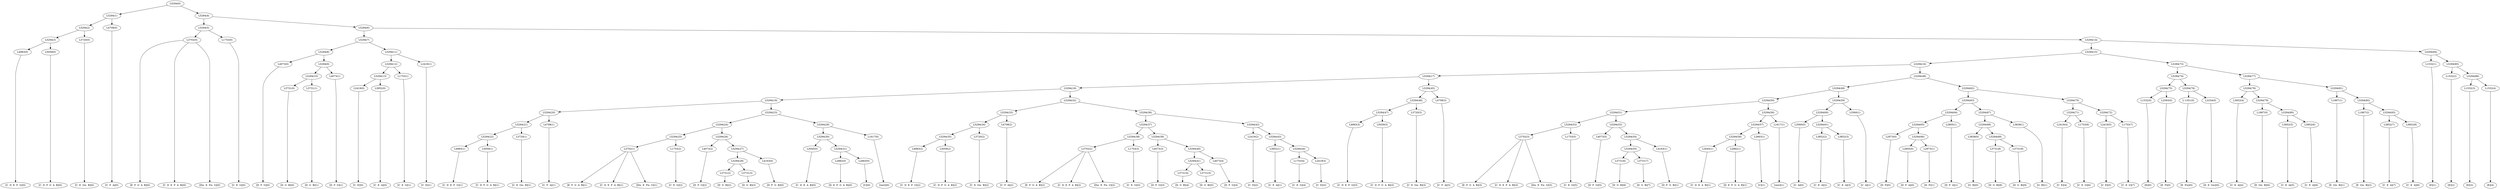 digraph sample{
"L4983(0)"->"[C  D  E  F  G](0)"
"L5059(0)"->"[C  D  F  G  A  B](0)"
"L5294(3)"->"L4983(0)"
"L5294(3)"->"L5059(0)"
"L3720(0)"->"[C  E  Gis  B](0)"
"L5294(2)"->"L5294(3)"
"L5294(2)"->"L3720(0)"
"L4708(0)"->"[C  F  A](0)"
"L5294(1)"->"L5294(2)"
"L5294(1)"->"L4708(0)"
"L3702(0)"->"[E  F  G  A  B](0)"
"L3702(0)"->"[C  D  E  F  A  B](0)"
"L3702(0)"->"[Dis  E  Fis  G](0)"
"L1753(0)"->"[C  E  G](0)"
"L5294(5)"->"L3702(0)"
"L5294(5)"->"L1753(0)"
"L4073(0)"->"[D  F  G](0)"
"L3731(0)"->"[D  G  B](0)"
"L3731(1)"->"[D  G  B](1)"
"L5294(10)"->"L3731(0)"
"L5294(10)"->"L3731(1)"
"L4073(1)"->"[D  F  G](1)"
"L5294(9)"->"L5294(10)"
"L5294(9)"->"L4073(1)"
"L5294(8)"->"L4073(0)"
"L5294(8)"->"L5294(9)"
"L2419(0)"->"[C  E](0)"
"L3852(0)"->"[C  E  A](0)"
"L5294(13)"->"L2419(0)"
"L5294(13)"->"L3852(0)"
"L1753(1)"->"[C  E  G](1)"
"L5294(12)"->"L5294(13)"
"L5294(12)"->"L1753(1)"
"L2419(1)"->"[C  E](1)"
"L5294(11)"->"L5294(12)"
"L5294(11)"->"L2419(1)"
"L5294(7)"->"L5294(8)"
"L5294(7)"->"L5294(11)"
"L4983(1)"->"[C  D  E  F  G](1)"
"L5059(1)"->"[C  D  F  G  A  B](1)"
"L5294(22)"->"L4983(1)"
"L5294(22)"->"L5059(1)"
"L3720(1)"->"[C  E  Gis  B](1)"
"L5294(21)"->"L5294(22)"
"L5294(21)"->"L3720(1)"
"L4708(1)"->"[C  F  A](1)"
"L5294(20)"->"L5294(21)"
"L5294(20)"->"L4708(1)"
"L3702(1)"->"[E  F  G  A  B](1)"
"L3702(1)"->"[C  D  E  F  A  B](1)"
"L3702(1)"->"[Dis  E  Fis  G](1)"
"L1753(2)"->"[C  E  G](2)"
"L5294(25)"->"L3702(1)"
"L5294(25)"->"L1753(2)"
"L4073(2)"->"[D  F  G](2)"
"L3731(2)"->"[D  G  B](2)"
"L3731(3)"->"[D  G  B](3)"
"L5294(28)"->"L3731(2)"
"L5294(28)"->"L3731(3)"
"L4163(0)"->"[D  F  G  B](0)"
"L5294(27)"->"L5294(28)"
"L5294(27)"->"L4163(0)"
"L5294(26)"->"L4073(2)"
"L5294(26)"->"L5294(27)"
"L5294(24)"->"L5294(25)"
"L5294(24)"->"L5294(26)"
"L3045(0)"->"[C  D  E  A  B](0)"
"L2882(0)"->"[D  E  F  G  A  B](0)"
"L2663(0)"->"[C](0)"
"L5294(31)"->"L2882(0)"
"L5294(31)"->"L2663(0)"
"L5294(30)"->"L3045(0)"
"L5294(30)"->"L5294(31)"
"L1617(0)"->"[rest](0)"
"L5294(29)"->"L5294(30)"
"L5294(29)"->"L1617(0)"
"L5294(23)"->"L5294(24)"
"L5294(23)"->"L5294(29)"
"L5294(19)"->"L5294(20)"
"L5294(19)"->"L5294(23)"
"L4983(2)"->"[C  D  E  F  G](2)"
"L5059(2)"->"[C  D  F  G  A  B](2)"
"L5294(35)"->"L4983(2)"
"L5294(35)"->"L5059(2)"
"L3720(2)"->"[C  E  Gis  B](2)"
"L5294(34)"->"L5294(35)"
"L5294(34)"->"L3720(2)"
"L4708(2)"->"[C  F  A](2)"
"L5294(33)"->"L5294(34)"
"L5294(33)"->"L4708(2)"
"L3702(2)"->"[E  F  G  A  B](2)"
"L3702(2)"->"[C  D  E  F  A  B](2)"
"L3702(2)"->"[Dis  E  Fis  G](2)"
"L1753(3)"->"[C  E  G](3)"
"L5294(38)"->"L3702(2)"
"L5294(38)"->"L1753(3)"
"L4073(3)"->"[D  F  G](3)"
"L3731(4)"->"[D  G  B](4)"
"L3731(5)"->"[D  G  B](5)"
"L5294(41)"->"L3731(4)"
"L5294(41)"->"L3731(5)"
"L4073(4)"->"[D  F  G](4)"
"L5294(40)"->"L5294(41)"
"L5294(40)"->"L4073(4)"
"L5294(39)"->"L4073(3)"
"L5294(39)"->"L5294(40)"
"L5294(37)"->"L5294(38)"
"L5294(37)"->"L5294(39)"
"L2419(2)"->"[C  E](2)"
"L3852(1)"->"[C  E  A](1)"
"L1753(4)"->"[C  E  G](4)"
"L2419(3)"->"[C  E](3)"
"L5294(44)"->"L1753(4)"
"L5294(44)"->"L2419(3)"
"L5294(43)"->"L3852(1)"
"L5294(43)"->"L5294(44)"
"L5294(42)"->"L2419(2)"
"L5294(42)"->"L5294(43)"
"L5294(36)"->"L5294(37)"
"L5294(36)"->"L5294(42)"
"L5294(32)"->"L5294(33)"
"L5294(32)"->"L5294(36)"
"L5294(18)"->"L5294(19)"
"L5294(18)"->"L5294(32)"
"L4983(3)"->"[C  D  E  F  G](3)"
"L5059(3)"->"[C  D  F  G  A  B](3)"
"L5294(47)"->"L4983(3)"
"L5294(47)"->"L5059(3)"
"L3720(3)"->"[C  E  Gis  B](3)"
"L5294(46)"->"L5294(47)"
"L5294(46)"->"L3720(3)"
"L4708(3)"->"[C  F  A](3)"
"L5294(45)"->"L5294(46)"
"L5294(45)"->"L4708(3)"
"L5294(17)"->"L5294(18)"
"L5294(17)"->"L5294(45)"
"L3702(3)"->"[E  F  G  A  B](3)"
"L3702(3)"->"[C  D  E  F  A  B](3)"
"L3702(3)"->"[Dis  E  Fis  G](3)"
"L1753(5)"->"[C  E  G](5)"
"L5294(52)"->"L3702(3)"
"L5294(52)"->"L1753(5)"
"L4073(5)"->"[D  F  G](5)"
"L3731(6)"->"[D  G  B](6)"
"L3731(7)"->"[D  G  B](7)"
"L5294(55)"->"L3731(6)"
"L5294(55)"->"L3731(7)"
"L4163(1)"->"[D  F  G  B](1)"
"L5294(54)"->"L5294(55)"
"L5294(54)"->"L4163(1)"
"L5294(53)"->"L4073(5)"
"L5294(53)"->"L5294(54)"
"L5294(51)"->"L5294(52)"
"L5294(51)"->"L5294(53)"
"L3045(1)"->"[C  D  E  A  B](1)"
"L2882(1)"->"[D  E  F  G  A  B](1)"
"L5294(58)"->"L3045(1)"
"L5294(58)"->"L2882(1)"
"L2663(1)"->"[C](1)"
"L5294(57)"->"L5294(58)"
"L5294(57)"->"L2663(1)"
"L1617(1)"->"[rest](1)"
"L5294(56)"->"L5294(57)"
"L5294(56)"->"L1617(1)"
"L5294(50)"->"L5294(51)"
"L5294(50)"->"L5294(56)"
"L3560(0)"->"[C  A](0)"
"L3852(2)"->"[C  E  A](2)"
"L3852(3)"->"[C  E  A](3)"
"L5294(61)"->"L3852(2)"
"L5294(61)"->"L3852(3)"
"L5294(60)"->"L3560(0)"
"L5294(60)"->"L5294(61)"
"L3560(1)"->"[C  A](1)"
"L5294(59)"->"L5294(60)"
"L5294(59)"->"L3560(1)"
"L5294(49)"->"L5294(50)"
"L5294(49)"->"L5294(59)"
"L2973(0)"->"[D  F](0)"
"L2805(0)"->"[D  F  A](0)"
"L2973(1)"->"[D  F](1)"
"L5294(66)"->"L2805(0)"
"L5294(66)"->"L2973(1)"
"L5294(65)"->"L2973(0)"
"L5294(65)"->"L5294(66)"
"L2805(1)"->"[D  F  A](1)"
"L5294(64)"->"L5294(65)"
"L5294(64)"->"L2805(1)"
"L3838(0)"->"[G  B](0)"
"L3731(8)"->"[D  G  B](8)"
"L3731(9)"->"[D  G  B](9)"
"L5294(69)"->"L3731(8)"
"L5294(69)"->"L3731(9)"
"L5294(68)"->"L3838(0)"
"L5294(68)"->"L5294(69)"
"L3838(1)"->"[G  B](1)"
"L5294(67)"->"L5294(68)"
"L5294(67)"->"L3838(1)"
"L5294(63)"->"L5294(64)"
"L5294(63)"->"L5294(67)"
"L2419(4)"->"[C  E](4)"
"L1753(6)"->"[C  E  G](6)"
"L5294(71)"->"L2419(4)"
"L5294(71)"->"L1753(6)"
"L2419(5)"->"[C  E](5)"
"L1753(7)"->"[C  E  G](7)"
"L5294(72)"->"L2419(5)"
"L5294(72)"->"L1753(7)"
"L5294(70)"->"L5294(71)"
"L5294(70)"->"L5294(72)"
"L5294(62)"->"L5294(63)"
"L5294(62)"->"L5294(70)"
"L5294(48)"->"L5294(49)"
"L5294(48)"->"L5294(62)"
"L5294(16)"->"L5294(17)"
"L5294(16)"->"L5294(48)"
"L1532(0)"->"[E](0)"
"L2593(0)"->"[E  F](0)"
"L5294(75)"->"L1532(0)"
"L5294(75)"->"L2593(0)"
"L-1351(0)"->"[E  Fis](0)"
"L2254(0)"->"[D  E  Gis](0)"
"L5294(76)"->"L-1351(0)"
"L5294(76)"->"L2254(0)"
"L5294(74)"->"L5294(75)"
"L5294(74)"->"L5294(76)"
"L3852(4)"->"[C  E  A](4)"
"L1867(0)"->"[E  Gis  B](0)"
"L3852(5)"->"[C  E  A](5)"
"L3852(6)"->"[C  E  A](6)"
"L5294(80)"->"L3852(5)"
"L5294(80)"->"L3852(6)"
"L5294(79)"->"L1867(0)"
"L5294(79)"->"L5294(80)"
"L5294(78)"->"L3852(4)"
"L5294(78)"->"L5294(79)"
"L1867(1)"->"[E  Gis  B](1)"
"L1867(2)"->"[E  Gis  B](2)"
"L3852(7)"->"[C  E  A](7)"
"L3852(8)"->"[C  E  A](8)"
"L5294(83)"->"L3852(7)"
"L5294(83)"->"L3852(8)"
"L5294(82)"->"L1867(2)"
"L5294(82)"->"L5294(83)"
"L5294(81)"->"L1867(1)"
"L5294(81)"->"L5294(82)"
"L5294(77)"->"L5294(78)"
"L5294(77)"->"L5294(81)"
"L5294(73)"->"L5294(74)"
"L5294(73)"->"L5294(77)"
"L5294(15)"->"L5294(16)"
"L5294(15)"->"L5294(73)"
"L1532(1)"->"[E](1)"
"L1532(2)"->"[E](2)"
"L1532(3)"->"[E](3)"
"L1532(4)"->"[E](4)"
"L5294(86)"->"L1532(3)"
"L5294(86)"->"L1532(4)"
"L5294(85)"->"L1532(2)"
"L5294(85)"->"L5294(86)"
"L5294(84)"->"L1532(1)"
"L5294(84)"->"L5294(85)"
"L5294(14)"->"L5294(15)"
"L5294(14)"->"L5294(84)"
"L5294(6)"->"L5294(7)"
"L5294(6)"->"L5294(14)"
"L5294(4)"->"L5294(5)"
"L5294(4)"->"L5294(6)"
"L5294(0)"->"L5294(1)"
"L5294(0)"->"L5294(4)"
{rank = min; "L5294(0)"}
{rank = same; "L5294(1)"; "L5294(4)";}
{rank = same; "L5294(2)"; "L4708(0)"; "L5294(5)"; "L5294(6)";}
{rank = same; "L5294(3)"; "L3720(0)"; "L3702(0)"; "L1753(0)"; "L5294(7)"; "L5294(14)";}
{rank = same; "L4983(0)"; "L5059(0)"; "L5294(8)"; "L5294(11)"; "L5294(15)"; "L5294(84)";}
{rank = same; "L4073(0)"; "L5294(9)"; "L5294(12)"; "L2419(1)"; "L5294(16)"; "L5294(73)"; "L1532(1)"; "L5294(85)";}
{rank = same; "L5294(10)"; "L4073(1)"; "L5294(13)"; "L1753(1)"; "L5294(17)"; "L5294(48)"; "L5294(74)"; "L5294(77)"; "L1532(2)"; "L5294(86)";}
{rank = same; "L3731(0)"; "L3731(1)"; "L2419(0)"; "L3852(0)"; "L5294(18)"; "L5294(45)"; "L5294(49)"; "L5294(62)"; "L5294(75)"; "L5294(76)"; "L5294(78)"; "L5294(81)"; "L1532(3)"; "L1532(4)";}
{rank = same; "L5294(19)"; "L5294(32)"; "L5294(46)"; "L4708(3)"; "L5294(50)"; "L5294(59)"; "L5294(63)"; "L5294(70)"; "L1532(0)"; "L2593(0)"; "L-1351(0)"; "L2254(0)"; "L3852(4)"; "L5294(79)"; "L1867(1)"; "L5294(82)";}
{rank = same; "L5294(20)"; "L5294(23)"; "L5294(33)"; "L5294(36)"; "L5294(47)"; "L3720(3)"; "L5294(51)"; "L5294(56)"; "L5294(60)"; "L3560(1)"; "L5294(64)"; "L5294(67)"; "L5294(71)"; "L5294(72)"; "L1867(0)"; "L5294(80)"; "L1867(2)"; "L5294(83)";}
{rank = same; "L5294(21)"; "L4708(1)"; "L5294(24)"; "L5294(29)"; "L5294(34)"; "L4708(2)"; "L5294(37)"; "L5294(42)"; "L4983(3)"; "L5059(3)"; "L5294(52)"; "L5294(53)"; "L5294(57)"; "L1617(1)"; "L3560(0)"; "L5294(61)"; "L5294(65)"; "L2805(1)"; "L5294(68)"; "L3838(1)"; "L2419(4)"; "L1753(6)"; "L2419(5)"; "L1753(7)"; "L3852(5)"; "L3852(6)"; "L3852(7)"; "L3852(8)";}
{rank = same; "L5294(22)"; "L3720(1)"; "L5294(25)"; "L5294(26)"; "L5294(30)"; "L1617(0)"; "L5294(35)"; "L3720(2)"; "L5294(38)"; "L5294(39)"; "L2419(2)"; "L5294(43)"; "L3702(3)"; "L1753(5)"; "L4073(5)"; "L5294(54)"; "L5294(58)"; "L2663(1)"; "L3852(2)"; "L3852(3)"; "L2973(0)"; "L5294(66)"; "L3838(0)"; "L5294(69)";}
{rank = same; "L4983(1)"; "L5059(1)"; "L3702(1)"; "L1753(2)"; "L4073(2)"; "L5294(27)"; "L3045(0)"; "L5294(31)"; "L4983(2)"; "L5059(2)"; "L3702(2)"; "L1753(3)"; "L4073(3)"; "L5294(40)"; "L3852(1)"; "L5294(44)"; "L5294(55)"; "L4163(1)"; "L3045(1)"; "L2882(1)"; "L2805(0)"; "L2973(1)"; "L3731(8)"; "L3731(9)";}
{rank = same; "L5294(28)"; "L4163(0)"; "L2882(0)"; "L2663(0)"; "L5294(41)"; "L4073(4)"; "L1753(4)"; "L2419(3)"; "L3731(6)"; "L3731(7)";}
{rank = same; "L3731(2)"; "L3731(3)"; "L3731(4)"; "L3731(5)";}
{rank = max; "[C  A](0)"; "[C  A](1)"; "[C  D  E  A  B](0)"; "[C  D  E  A  B](1)"; "[C  D  E  F  A  B](0)"; "[C  D  E  F  A  B](1)"; "[C  D  E  F  A  B](2)"; "[C  D  E  F  A  B](3)"; "[C  D  E  F  G](0)"; "[C  D  E  F  G](1)"; "[C  D  E  F  G](2)"; "[C  D  E  F  G](3)"; "[C  D  F  G  A  B](0)"; "[C  D  F  G  A  B](1)"; "[C  D  F  G  A  B](2)"; "[C  D  F  G  A  B](3)"; "[C  E  A](0)"; "[C  E  A](1)"; "[C  E  A](2)"; "[C  E  A](3)"; "[C  E  A](4)"; "[C  E  A](5)"; "[C  E  A](6)"; "[C  E  A](7)"; "[C  E  A](8)"; "[C  E  G](0)"; "[C  E  G](1)"; "[C  E  G](2)"; "[C  E  G](3)"; "[C  E  G](4)"; "[C  E  G](5)"; "[C  E  G](6)"; "[C  E  G](7)"; "[C  E  Gis  B](0)"; "[C  E  Gis  B](1)"; "[C  E  Gis  B](2)"; "[C  E  Gis  B](3)"; "[C  E](0)"; "[C  E](1)"; "[C  E](2)"; "[C  E](3)"; "[C  E](4)"; "[C  E](5)"; "[C  F  A](0)"; "[C  F  A](1)"; "[C  F  A](2)"; "[C  F  A](3)"; "[C](0)"; "[C](1)"; "[D  E  F  G  A  B](0)"; "[D  E  F  G  A  B](1)"; "[D  E  Gis](0)"; "[D  F  A](0)"; "[D  F  A](1)"; "[D  F  G  B](0)"; "[D  F  G  B](1)"; "[D  F  G](0)"; "[D  F  G](1)"; "[D  F  G](2)"; "[D  F  G](3)"; "[D  F  G](4)"; "[D  F  G](5)"; "[D  F](0)"; "[D  F](1)"; "[D  G  B](0)"; "[D  G  B](1)"; "[D  G  B](2)"; "[D  G  B](3)"; "[D  G  B](4)"; "[D  G  B](5)"; "[D  G  B](6)"; "[D  G  B](7)"; "[D  G  B](8)"; "[D  G  B](9)"; "[Dis  E  Fis  G](0)"; "[Dis  E  Fis  G](1)"; "[Dis  E  Fis  G](2)"; "[Dis  E  Fis  G](3)"; "[E  F  G  A  B](0)"; "[E  F  G  A  B](1)"; "[E  F  G  A  B](2)"; "[E  F  G  A  B](3)"; "[E  F](0)"; "[E  Fis](0)"; "[E  Gis  B](0)"; "[E  Gis  B](1)"; "[E  Gis  B](2)"; "[E](0)"; "[E](1)"; "[E](2)"; "[E](3)"; "[E](4)"; "[G  B](0)"; "[G  B](1)"; "[rest](0)"; "[rest](1)";}
}
